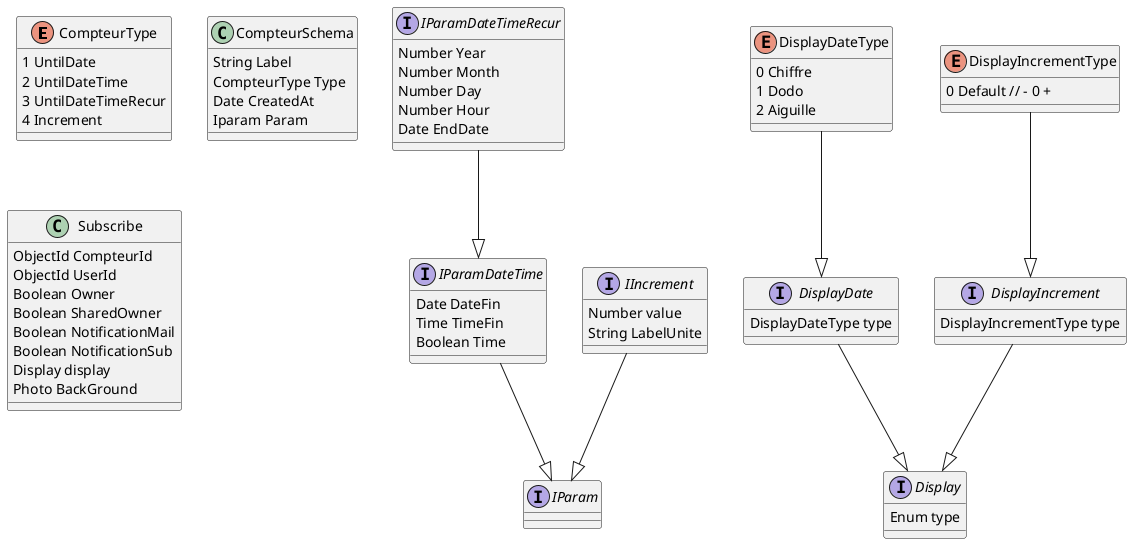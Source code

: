 @startuml

enum CompteurType{
  1 UntilDate
  2 UntilDateTime
  3 UntilDateTimeRecur
  4 Increment
}

class CompteurSchema{
  String Label
  CompteurType Type
  Date CreatedAt
  Iparam Param
}

interface IParam{
}

interface IParamDateTime{
  Date DateFin
  Time TimeFin
  Boolean Time
}

interface IParamDateTimeRecur{
  Number Year
  Number Month
  Number Day
  Number Hour
  Date EndDate
}

interface IIncrement{
  Number value
  String LabelUnite
}

IIncrement --|> IParam
IParamDateTime --|> IParam
IParamDateTimeRecur --|> IParamDateTime

class Subscribe{
  ObjectId CompteurId
  ObjectId UserId
  Boolean Owner
  Boolean SharedOwner
  Boolean NotificationMail
  Boolean NotificationSub
  Display display
  Photo BackGround
}

Interface Display{
  Enum type
}

Enum DisplayDateType{
  0 Chiffre
  1 Dodo
  2 Aiguille
}

Enum DisplayIncrementType{
  0 Default // - 0 +
}

Interface DisplayDate{
  DisplayDateType type
}

Interface DisplayIncrement{
  DisplayIncrementType type
}

DisplayDateType --|> DisplayDate
DisplayIncrementType --|> DisplayIncrement
DisplayDate --|> Display
DisplayIncrement --|> Display

@enduml